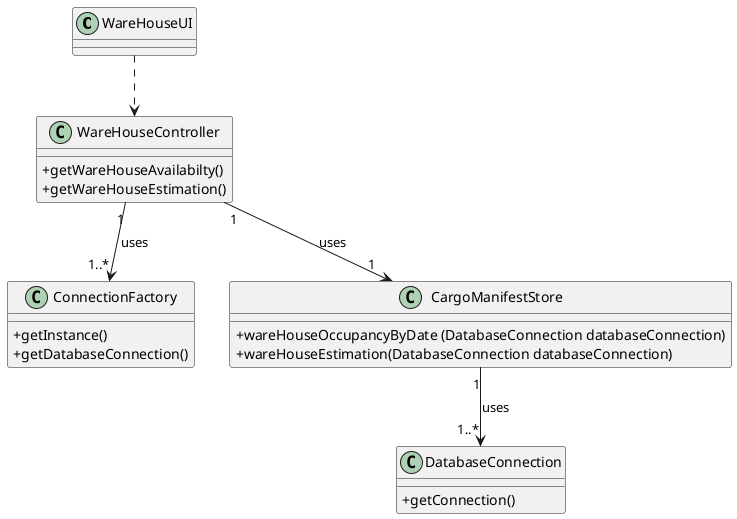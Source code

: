 @startuml
skinparam classAttributeIconSize 0

class WareHouseUI{
}

class WareHouseController {
+ getWareHouseAvailabilty()
+ getWareHouseEstimation()
}

class ConnectionFactory {
+ getInstance()
+ getDatabaseConnection()
}

class CargoManifestStore {
+ wareHouseOccupancyByDate (DatabaseConnection databaseConnection)
+ wareHouseEstimation(DatabaseConnection databaseConnection)
}

class DatabaseConnection {
+ getConnection()
}



WareHouseController <.up. WareHouseUI
WareHouseController "1" --> "1..*" ConnectionFactory : uses
WareHouseController "1" --> "1" CargoManifestStore : uses
CargoManifestStore "1" --> "1..*" DatabaseConnection : uses



@enduml